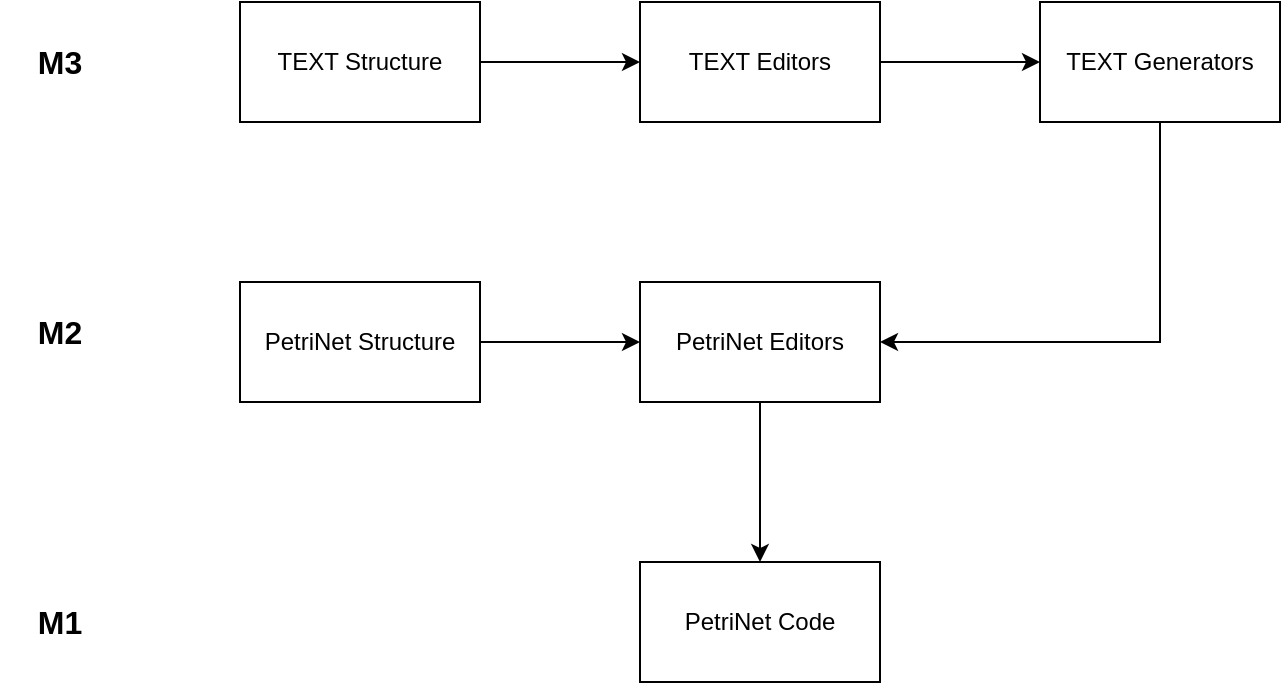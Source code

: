 <mxfile version="20.6.0" type="device"><diagram id="kvCPAyqCM23Y9cCq_VNB" name="Seite-1"><mxGraphModel dx="2025" dy="610" grid="1" gridSize="10" guides="1" tooltips="1" connect="1" arrows="1" fold="1" page="1" pageScale="1" pageWidth="827" pageHeight="1169" math="0" shadow="0"><root><mxCell id="0"/><mxCell id="1" parent="0"/><mxCell id="UWouoFfchTpS2yYKU_ba-3" value="" style="edgeStyle=orthogonalEdgeStyle;rounded=0;orthogonalLoop=1;jettySize=auto;html=1;" edge="1" parent="1" source="UWouoFfchTpS2yYKU_ba-1" target="UWouoFfchTpS2yYKU_ba-2"><mxGeometry relative="1" as="geometry"/></mxCell><mxCell id="UWouoFfchTpS2yYKU_ba-1" value="TEXT Structure" style="rounded=0;whiteSpace=wrap;html=1;" vertex="1" parent="1"><mxGeometry x="80" y="120" width="120" height="60" as="geometry"/></mxCell><mxCell id="UWouoFfchTpS2yYKU_ba-6" value="" style="edgeStyle=orthogonalEdgeStyle;rounded=0;orthogonalLoop=1;jettySize=auto;html=1;" edge="1" parent="1" source="UWouoFfchTpS2yYKU_ba-2" target="UWouoFfchTpS2yYKU_ba-5"><mxGeometry relative="1" as="geometry"/></mxCell><mxCell id="UWouoFfchTpS2yYKU_ba-2" value="TEXT Editors" style="rounded=0;whiteSpace=wrap;html=1;" vertex="1" parent="1"><mxGeometry x="280" y="120" width="120" height="60" as="geometry"/></mxCell><mxCell id="UWouoFfchTpS2yYKU_ba-14" style="edgeStyle=orthogonalEdgeStyle;rounded=0;orthogonalLoop=1;jettySize=auto;html=1;entryX=1;entryY=0.5;entryDx=0;entryDy=0;" edge="1" parent="1" source="UWouoFfchTpS2yYKU_ba-5" target="UWouoFfchTpS2yYKU_ba-9"><mxGeometry relative="1" as="geometry"><Array as="points"><mxPoint x="540" y="290"/></Array></mxGeometry></mxCell><mxCell id="UWouoFfchTpS2yYKU_ba-5" value="TEXT Generators" style="rounded=0;whiteSpace=wrap;html=1;" vertex="1" parent="1"><mxGeometry x="480" y="120" width="120" height="60" as="geometry"/></mxCell><mxCell id="UWouoFfchTpS2yYKU_ba-13" value="" style="edgeStyle=orthogonalEdgeStyle;rounded=0;orthogonalLoop=1;jettySize=auto;html=1;" edge="1" parent="1" source="UWouoFfchTpS2yYKU_ba-7" target="UWouoFfchTpS2yYKU_ba-9"><mxGeometry relative="1" as="geometry"/></mxCell><mxCell id="UWouoFfchTpS2yYKU_ba-7" value="&lt;div&gt;PetriNet Structure&lt;/div&gt;" style="rounded=0;whiteSpace=wrap;html=1;" vertex="1" parent="1"><mxGeometry x="80" y="260" width="120" height="60" as="geometry"/></mxCell><mxCell id="UWouoFfchTpS2yYKU_ba-12" value="" style="edgeStyle=orthogonalEdgeStyle;rounded=0;orthogonalLoop=1;jettySize=auto;html=1;" edge="1" parent="1" source="UWouoFfchTpS2yYKU_ba-9" target="UWouoFfchTpS2yYKU_ba-11"><mxGeometry relative="1" as="geometry"/></mxCell><mxCell id="UWouoFfchTpS2yYKU_ba-9" value="PetriNet Editors" style="rounded=0;whiteSpace=wrap;html=1;" vertex="1" parent="1"><mxGeometry x="280" y="260" width="120" height="60" as="geometry"/></mxCell><mxCell id="UWouoFfchTpS2yYKU_ba-11" value="PetriNet Code" style="rounded=0;whiteSpace=wrap;html=1;" vertex="1" parent="1"><mxGeometry x="280" y="400" width="120" height="60" as="geometry"/></mxCell><mxCell id="UWouoFfchTpS2yYKU_ba-16" value="&lt;b&gt;&lt;font style=&quot;font-size: 16px;&quot;&gt;M3&lt;/font&gt;&lt;/b&gt;" style="text;html=1;strokeColor=none;fillColor=none;align=center;verticalAlign=middle;whiteSpace=wrap;rounded=0;" vertex="1" parent="1"><mxGeometry x="-40" y="135" width="60" height="30" as="geometry"/></mxCell><mxCell id="UWouoFfchTpS2yYKU_ba-18" value="&lt;b&gt;&lt;font style=&quot;font-size: 16px;&quot;&gt;M2&lt;/font&gt;&lt;/b&gt;" style="text;html=1;strokeColor=none;fillColor=none;align=center;verticalAlign=middle;whiteSpace=wrap;rounded=0;" vertex="1" parent="1"><mxGeometry x="-40" y="270" width="60" height="30" as="geometry"/></mxCell><mxCell id="UWouoFfchTpS2yYKU_ba-19" value="&lt;b&gt;&lt;font style=&quot;font-size: 16px;&quot;&gt;M1&lt;/font&gt;&lt;/b&gt;" style="text;html=1;strokeColor=none;fillColor=none;align=center;verticalAlign=middle;whiteSpace=wrap;rounded=0;" vertex="1" parent="1"><mxGeometry x="-40" y="415" width="60" height="30" as="geometry"/></mxCell></root></mxGraphModel></diagram></mxfile>